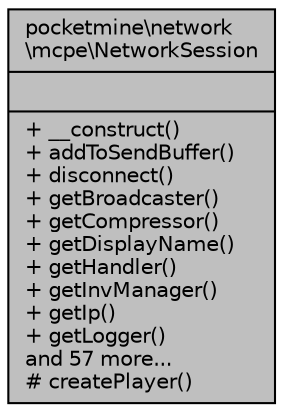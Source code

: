 digraph "pocketmine\network\mcpe\NetworkSession"
{
 // INTERACTIVE_SVG=YES
 // LATEX_PDF_SIZE
  edge [fontname="Helvetica",fontsize="10",labelfontname="Helvetica",labelfontsize="10"];
  node [fontname="Helvetica",fontsize="10",shape=record];
  Node1 [label="{pocketmine\\network\l\\mcpe\\NetworkSession\n||+ __construct()\l+ addToSendBuffer()\l+ disconnect()\l+ getBroadcaster()\l+ getCompressor()\l+ getDisplayName()\l+ getHandler()\l+ getInvManager()\l+ getIp()\l+ getLogger()\land 57 more...\l# createPlayer()\l}",height=0.2,width=0.4,color="black", fillcolor="grey75", style="filled", fontcolor="black",tooltip=" "];
}
